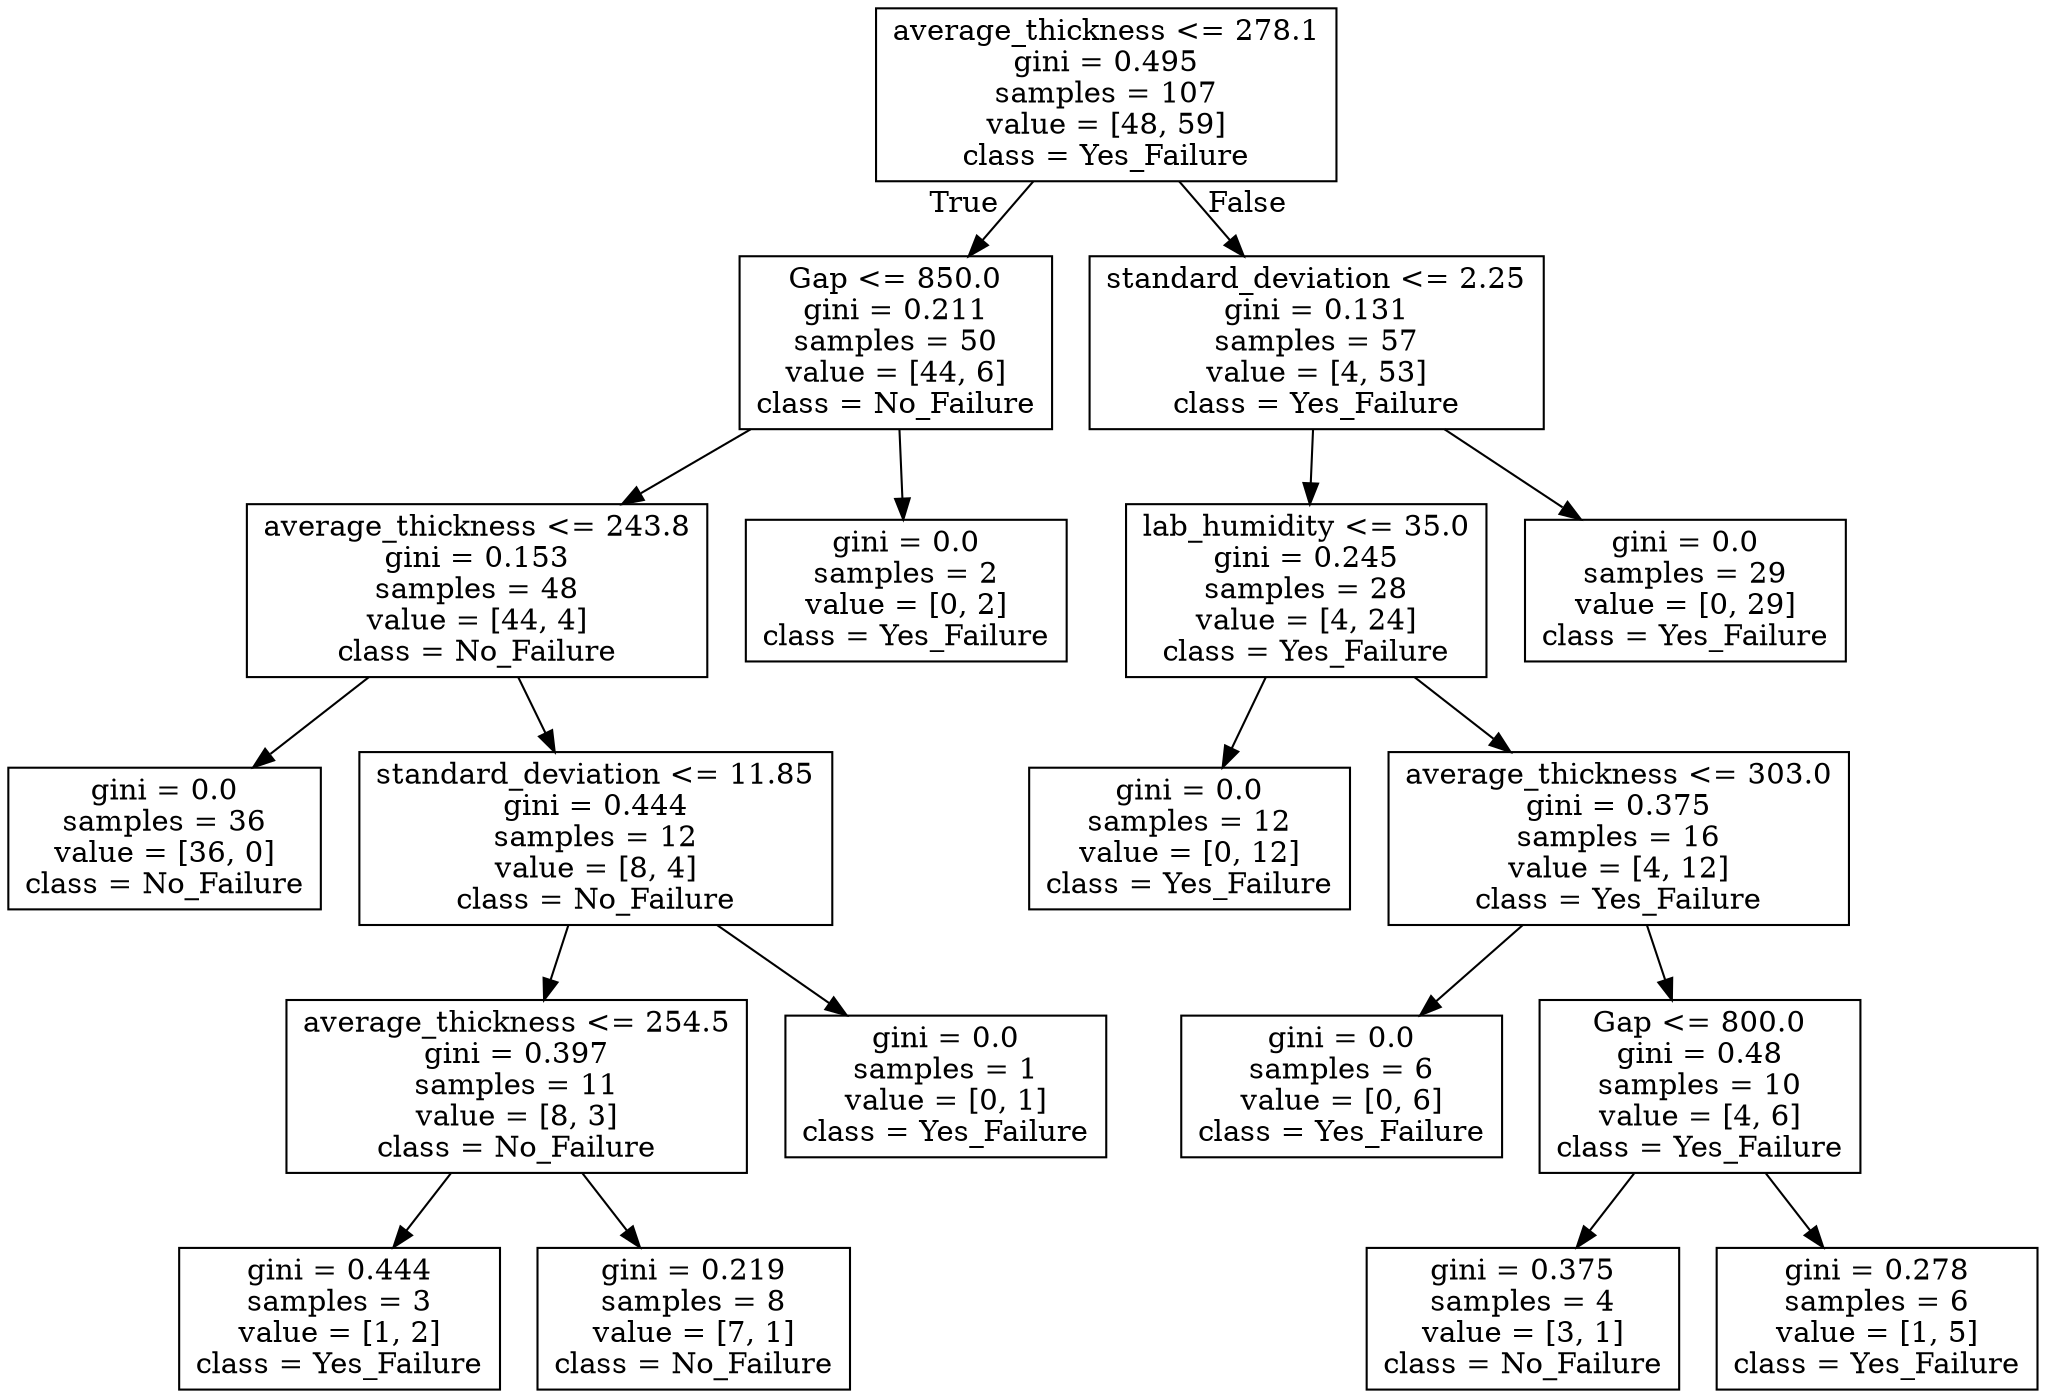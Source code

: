 digraph Tree {
node [shape=box] ;
0 [label="average_thickness <= 278.1\ngini = 0.495\nsamples = 107\nvalue = [48, 59]\nclass = Yes_Failure"] ;
1 [label="Gap <= 850.0\ngini = 0.211\nsamples = 50\nvalue = [44, 6]\nclass = No_Failure"] ;
0 -> 1 [labeldistance=2.5, labelangle=45, headlabel="True"] ;
2 [label="average_thickness <= 243.8\ngini = 0.153\nsamples = 48\nvalue = [44, 4]\nclass = No_Failure"] ;
1 -> 2 ;
3 [label="gini = 0.0\nsamples = 36\nvalue = [36, 0]\nclass = No_Failure"] ;
2 -> 3 ;
4 [label="standard_deviation <= 11.85\ngini = 0.444\nsamples = 12\nvalue = [8, 4]\nclass = No_Failure"] ;
2 -> 4 ;
5 [label="average_thickness <= 254.5\ngini = 0.397\nsamples = 11\nvalue = [8, 3]\nclass = No_Failure"] ;
4 -> 5 ;
6 [label="gini = 0.444\nsamples = 3\nvalue = [1, 2]\nclass = Yes_Failure"] ;
5 -> 6 ;
7 [label="gini = 0.219\nsamples = 8\nvalue = [7, 1]\nclass = No_Failure"] ;
5 -> 7 ;
8 [label="gini = 0.0\nsamples = 1\nvalue = [0, 1]\nclass = Yes_Failure"] ;
4 -> 8 ;
9 [label="gini = 0.0\nsamples = 2\nvalue = [0, 2]\nclass = Yes_Failure"] ;
1 -> 9 ;
10 [label="standard_deviation <= 2.25\ngini = 0.131\nsamples = 57\nvalue = [4, 53]\nclass = Yes_Failure"] ;
0 -> 10 [labeldistance=2.5, labelangle=-45, headlabel="False"] ;
11 [label="lab_humidity <= 35.0\ngini = 0.245\nsamples = 28\nvalue = [4, 24]\nclass = Yes_Failure"] ;
10 -> 11 ;
12 [label="gini = 0.0\nsamples = 12\nvalue = [0, 12]\nclass = Yes_Failure"] ;
11 -> 12 ;
13 [label="average_thickness <= 303.0\ngini = 0.375\nsamples = 16\nvalue = [4, 12]\nclass = Yes_Failure"] ;
11 -> 13 ;
14 [label="gini = 0.0\nsamples = 6\nvalue = [0, 6]\nclass = Yes_Failure"] ;
13 -> 14 ;
15 [label="Gap <= 800.0\ngini = 0.48\nsamples = 10\nvalue = [4, 6]\nclass = Yes_Failure"] ;
13 -> 15 ;
16 [label="gini = 0.375\nsamples = 4\nvalue = [3, 1]\nclass = No_Failure"] ;
15 -> 16 ;
17 [label="gini = 0.278\nsamples = 6\nvalue = [1, 5]\nclass = Yes_Failure"] ;
15 -> 17 ;
18 [label="gini = 0.0\nsamples = 29\nvalue = [0, 29]\nclass = Yes_Failure"] ;
10 -> 18 ;
}